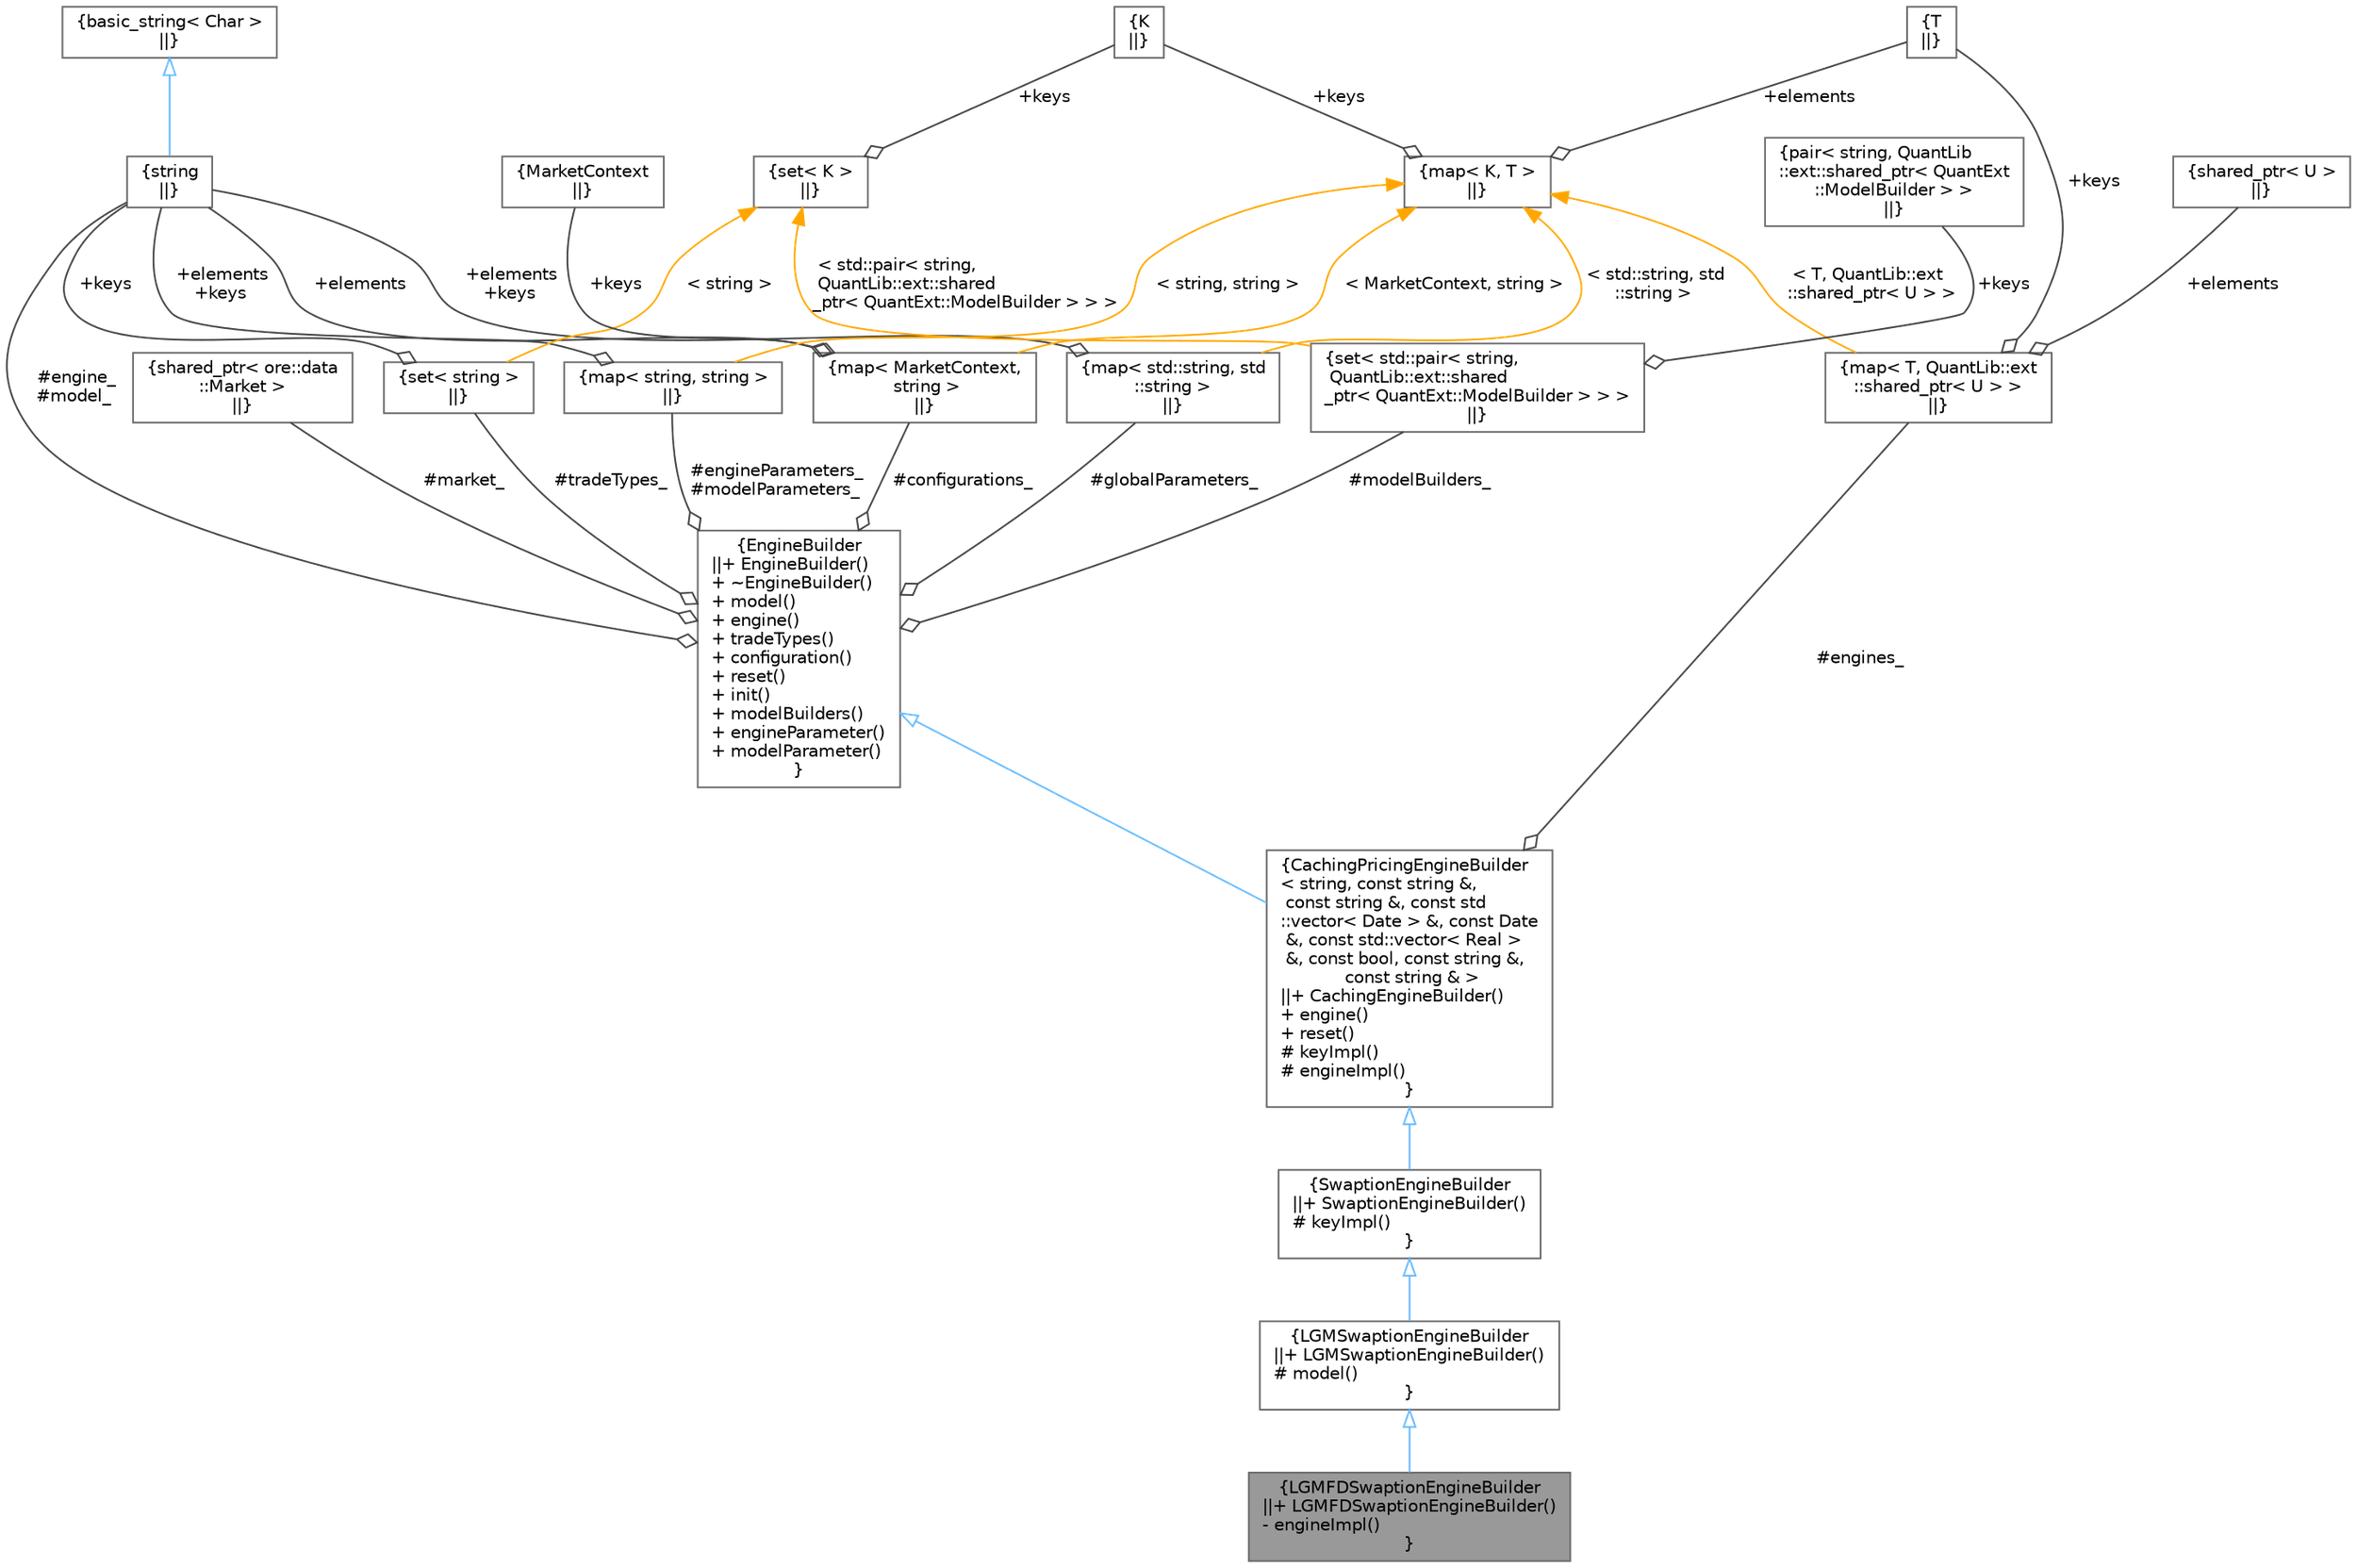 digraph "LGMFDSwaptionEngineBuilder"
{
 // INTERACTIVE_SVG=YES
 // LATEX_PDF_SIZE
  bgcolor="transparent";
  edge [fontname=Helvetica,fontsize=10,labelfontname=Helvetica,labelfontsize=10];
  node [fontname=Helvetica,fontsize=10,shape=box,height=0.2,width=0.4];
  Node1 [label="{LGMFDSwaptionEngineBuilder\n||+ LGMFDSwaptionEngineBuilder()\l- engineImpl()\l}",height=0.2,width=0.4,color="gray40", fillcolor="grey60", style="filled", fontcolor="black",tooltip="Implementation of BermudanAmericanSwaptionEngineBuilder using LGM FD pricer."];
  Node2 -> Node1 [dir="back",color="steelblue1",style="solid",arrowtail="onormal"];
  Node2 [label="{LGMSwaptionEngineBuilder\n||+ LGMSwaptionEngineBuilder()\l# model()\l}",height=0.2,width=0.4,color="gray40", fillcolor="white", style="filled",URL="$classore_1_1data_1_1_l_g_m_swaption_engine_builder.html",tooltip="Abstract LGMSwaptionEngineBuilder class."];
  Node3 -> Node2 [dir="back",color="steelblue1",style="solid",arrowtail="onormal"];
  Node3 [label="{SwaptionEngineBuilder\n||+ SwaptionEngineBuilder()\l# keyImpl()\l}",height=0.2,width=0.4,color="gray40", fillcolor="white", style="filled",URL="$classore_1_1data_1_1_swaption_engine_builder.html",tooltip="Swaption engine builder base class."];
  Node4 -> Node3 [dir="back",color="steelblue1",style="solid",arrowtail="onormal"];
  Node4 [label="{CachingPricingEngineBuilder\l\< string, const string &,\l const string &, const std\l::vector\< Date \> &, const Date\l &, const std::vector\< Real \>\l &, const bool, const string &,\l const string & \>\n||+ CachingEngineBuilder()\l+ engine()\l+ reset()\l# keyImpl()\l# engineImpl()\l}",height=0.2,width=0.4,color="gray40", fillcolor="white", style="filled",URL="$classore_1_1data_1_1_caching_engine_builder.html",tooltip="Abstract template EngineBuilder class that can cache engines and coupon pricers."];
  Node5 -> Node4 [dir="back",color="steelblue1",style="solid",arrowtail="onormal"];
  Node5 [label="{EngineBuilder\n||+ EngineBuilder()\l+ ~EngineBuilder()\l+ model()\l+ engine()\l+ tradeTypes()\l+ configuration()\l+ reset()\l+ init()\l+ modelBuilders()\l+ engineParameter()\l+ modelParameter()\l}",height=0.2,width=0.4,color="gray40", fillcolor="white", style="filled",URL="$classore_1_1data_1_1_engine_builder.html",tooltip="Base PricingEngine Builder class for a specific model and engine."];
  Node6 -> Node5 [color="grey25",style="solid",label=" #engine_\n#model_" ,arrowhead="odiamond"];
  Node6 [label="{string\n||}",height=0.2,width=0.4,color="gray40", fillcolor="white", style="filled",tooltip=" "];
  Node7 -> Node6 [dir="back",color="steelblue1",style="solid",arrowtail="onormal"];
  Node7 [label="{basic_string\< Char \>\n||}",height=0.2,width=0.4,color="gray40", fillcolor="white", style="filled",tooltip=" "];
  Node8 -> Node5 [color="grey25",style="solid",label=" #tradeTypes_" ,arrowhead="odiamond"];
  Node8 [label="{set\< string \>\n||}",height=0.2,width=0.4,color="gray40", fillcolor="white", style="filled",tooltip=" "];
  Node6 -> Node8 [color="grey25",style="solid",label=" +keys" ,arrowhead="odiamond"];
  Node9 -> Node8 [dir="back",color="orange",style="solid",label=" \< string \>" ];
  Node9 [label="{set\< K \>\n||}",height=0.2,width=0.4,color="gray40", fillcolor="white", style="filled",tooltip=" "];
  Node10 -> Node9 [color="grey25",style="solid",label=" +keys" ,arrowhead="odiamond"];
  Node10 [label="{K\n||}",height=0.2,width=0.4,color="gray40", fillcolor="white", style="filled",tooltip=" "];
  Node11 -> Node5 [color="grey25",style="solid",label=" #market_" ,arrowhead="odiamond"];
  Node11 [label="{shared_ptr\< ore::data\l::Market \>\n||}",height=0.2,width=0.4,color="gray40", fillcolor="white", style="filled",tooltip=" "];
  Node12 -> Node5 [color="grey25",style="solid",label=" #configurations_" ,arrowhead="odiamond"];
  Node12 [label="{map\< MarketContext,\l string \>\n||}",height=0.2,width=0.4,color="gray40", fillcolor="white", style="filled",tooltip=" "];
  Node13 -> Node12 [color="grey25",style="solid",label=" +keys" ,arrowhead="odiamond"];
  Node13 [label="{MarketContext\n||}",height=0.2,width=0.4,color="gray40", fillcolor="white", style="filled",tooltip=" "];
  Node6 -> Node12 [color="grey25",style="solid",label=" +elements" ,arrowhead="odiamond"];
  Node14 -> Node12 [dir="back",color="orange",style="solid",label=" \< MarketContext, string \>" ];
  Node14 [label="{map\< K, T \>\n||}",height=0.2,width=0.4,color="gray40", fillcolor="white", style="filled",tooltip=" "];
  Node10 -> Node14 [color="grey25",style="solid",label=" +keys" ,arrowhead="odiamond"];
  Node15 -> Node14 [color="grey25",style="solid",label=" +elements" ,arrowhead="odiamond"];
  Node15 [label="{T\n||}",height=0.2,width=0.4,color="gray40", fillcolor="white", style="filled",tooltip=" "];
  Node16 -> Node5 [color="grey25",style="solid",label=" #engineParameters_\n#modelParameters_" ,arrowhead="odiamond"];
  Node16 [label="{map\< string, string \>\n||}",height=0.2,width=0.4,color="gray40", fillcolor="white", style="filled",tooltip=" "];
  Node6 -> Node16 [color="grey25",style="solid",label=" +elements\n+keys" ,arrowhead="odiamond"];
  Node14 -> Node16 [dir="back",color="orange",style="solid",label=" \< string, string \>" ];
  Node17 -> Node5 [color="grey25",style="solid",label=" #globalParameters_" ,arrowhead="odiamond"];
  Node17 [label="{map\< std::string, std\l::string \>\n||}",height=0.2,width=0.4,color="gray40", fillcolor="white", style="filled",tooltip=" "];
  Node6 -> Node17 [color="grey25",style="solid",label=" +elements\n+keys" ,arrowhead="odiamond"];
  Node14 -> Node17 [dir="back",color="orange",style="solid",label=" \< std::string, std\l::string \>" ];
  Node18 -> Node5 [color="grey25",style="solid",label=" #modelBuilders_" ,arrowhead="odiamond"];
  Node18 [label="{set\< std::pair\< string,\l QuantLib::ext::shared\l_ptr\< QuantExt::ModelBuilder \> \> \>\n||}",height=0.2,width=0.4,color="gray40", fillcolor="white", style="filled",tooltip=" "];
  Node19 -> Node18 [color="grey25",style="solid",label=" +keys" ,arrowhead="odiamond"];
  Node19 [label="{pair\< string, QuantLib\l::ext::shared_ptr\< QuantExt\l::ModelBuilder \> \>\n||}",height=0.2,width=0.4,color="gray40", fillcolor="white", style="filled",tooltip=" "];
  Node9 -> Node18 [dir="back",color="orange",style="solid",label=" \< std::pair\< string,\l QuantLib::ext::shared\l_ptr\< QuantExt::ModelBuilder \> \> \>" ];
  Node20 -> Node4 [color="grey25",style="solid",label=" #engines_" ,arrowhead="odiamond"];
  Node20 [label="{map\< T, QuantLib::ext\l::shared_ptr\< U \> \>\n||}",height=0.2,width=0.4,color="gray40", fillcolor="white", style="filled",tooltip=" "];
  Node15 -> Node20 [color="grey25",style="solid",label=" +keys" ,arrowhead="odiamond"];
  Node21 -> Node20 [color="grey25",style="solid",label=" +elements" ,arrowhead="odiamond"];
  Node21 [label="{shared_ptr\< U \>\n||}",height=0.2,width=0.4,color="gray40", fillcolor="white", style="filled",tooltip=" "];
  Node14 -> Node20 [dir="back",color="orange",style="solid",label=" \< T, QuantLib::ext\l::shared_ptr\< U \> \>" ];
}
